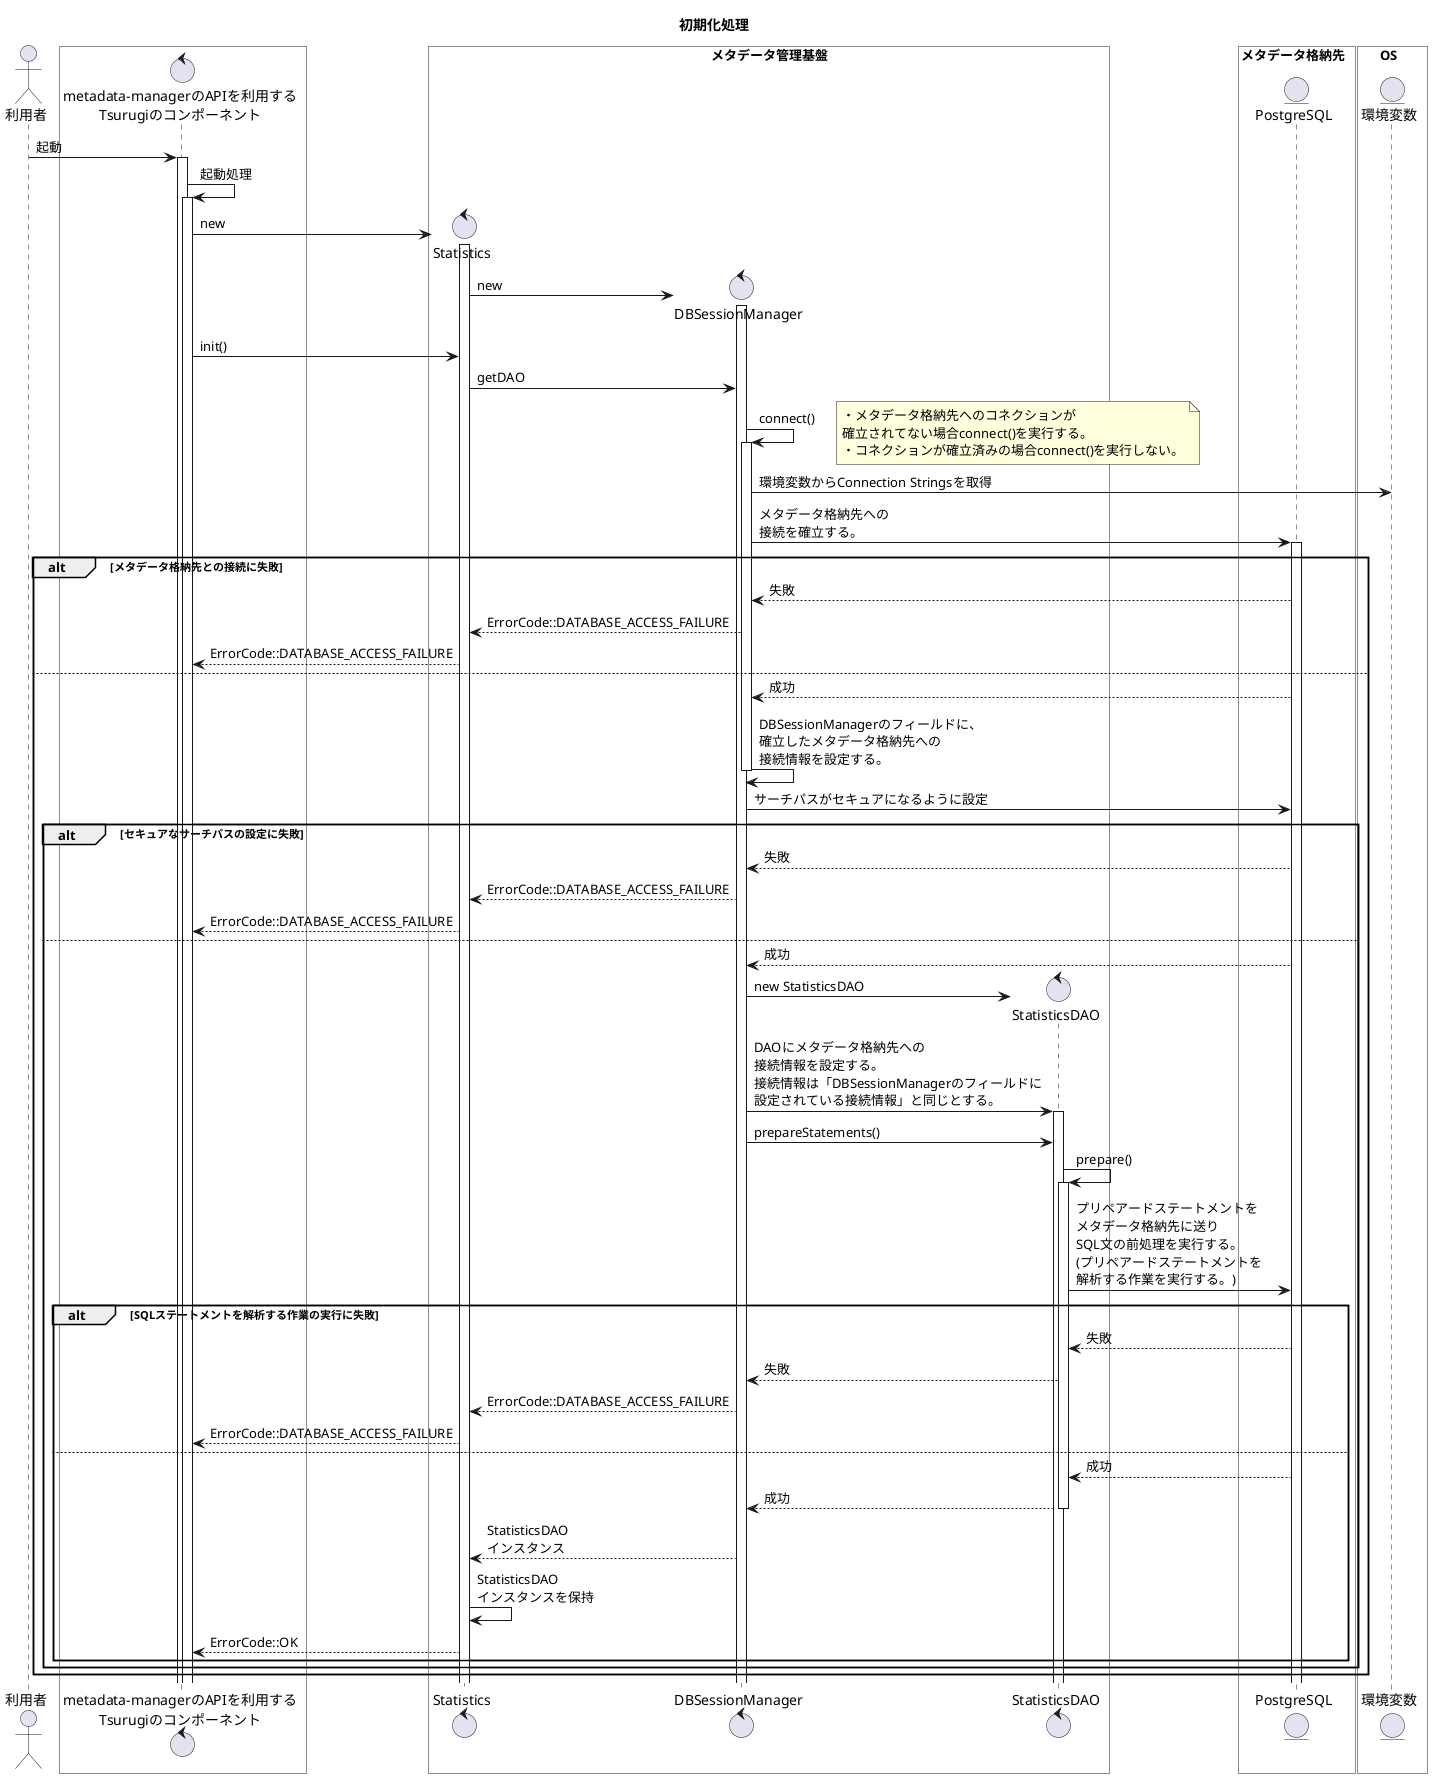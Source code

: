 @startuml
title 初期化処理

actor 利用者 as user
box #White
control "metadata-managerのAPIを利用する\nTsurugiのコンポーネント" as ogawayama
end box
box "メタデータ管理基盤" #White
control "Statistics" as Statistics
control "DBSessionManager" as DBSessionManager
control "StatisticsDAO" as StatisticsDAO
end box
box メタデータ格納先  #White
entity "PostgreSQL" as metadata_storage
end box
box OS  #White
entity "環境変数" as env_variable
end box

user -> ogawayama : 起動
activate ogawayama
ogawayama -> ogawayama : 起動処理
activate ogawayama
create Statistics
ogawayama -> Statistics : new
activate Statistics
create DBSessionManager
Statistics -> DBSessionManager : new
activate DBSessionManager
ogawayama -> Statistics : init()
Statistics -> DBSessionManager : getDAO
DBSessionManager -> DBSessionManager : connect()
note right
・メタデータ格納先へのコネクションが
確立されてない場合connect()を実行する。
・コネクションが確立済みの場合connect()を実行しない。
end note
activate DBSessionManager
DBSessionManager -> env_variable : 環境変数からConnection Stringsを取得
DBSessionManager -> metadata_storage : メタデータ格納先への\n接続を確立する。
activate metadata_storage
alt メタデータ格納先との接続に失敗
DBSessionManager <-- metadata_storage : 失敗
Statistics <-- DBSessionManager : ErrorCode::DATABASE_ACCESS_FAILURE
ogawayama <-- Statistics : ErrorCode::DATABASE_ACCESS_FAILURE
else
DBSessionManager <-- metadata_storage : 成功
DBSessionManager -> DBSessionManager : DBSessionManagerのフィールドに、\n確立したメタデータ格納先への\n接続情報を設定する。
deactivate DBSessionManager
DBSessionManager -> metadata_storage : サーチパスがセキュアになるように設定
alt セキュアなサーチパスの設定に失敗
DBSessionManager <-- metadata_storage : 失敗
Statistics <-- DBSessionManager : ErrorCode::DATABASE_ACCESS_FAILURE
ogawayama <-- Statistics : ErrorCode::DATABASE_ACCESS_FAILURE
else
DBSessionManager <-- metadata_storage : 成功
create StatisticsDAO
DBSessionManager -> StatisticsDAO : new StatisticsDAO
DBSessionManager -> StatisticsDAO : DAOにメタデータ格納先への\n接続情報を設定する。\n接続情報は「DBSessionManagerのフィールドに\n設定されている接続情報」と同じとする。
activate StatisticsDAO
DBSessionManager -> StatisticsDAO : prepareStatements()
StatisticsDAO -> StatisticsDAO : prepare()
activate StatisticsDAO
StatisticsDAO -> metadata_storage : プリペアードステートメントを\nメタデータ格納先に送り\nSQL文の前処理を実行する。\n(プリペアードステートメントを\n解析する作業を実行する。)

alt SQLステートメントを解析する作業の実行に失敗
StatisticsDAO <-- metadata_storage :失敗
DBSessionManager <-- StatisticsDAO : 失敗
Statistics <-- DBSessionManager : ErrorCode::DATABASE_ACCESS_FAILURE
ogawayama <-- Statistics : ErrorCode::DATABASE_ACCESS_FAILURE
else
StatisticsDAO <-- metadata_storage : 成功
DBSessionManager <-- StatisticsDAO : 成功
deactivate StatisticsDAO
Statistics <-- DBSessionManager : StatisticsDAO\nインスタンス
Statistics -> Statistics : StatisticsDAO\nインスタンスを保持
ogawayama <-- Statistics : ErrorCode::OK
end
end
end

@enduml

@startuml
title 終了処理

box #White
control "metadata-managerのAPIを利用する\nTsurugiのコンポーネント" as ogawayama
end box
box "メタデータ管理基盤" #White
control "Statistics" as Statistics
control "DBSessionManager" as DBSessionManager
end box
box メタデータ格納先  #White
entity "PostgreSQL" as metadata_storage
end box

activate ogawayama
ogawayama -> Statistics : デストラクタを呼ぶ
activate Statistics
Statistics -> DBSessionManager : close()
activate DBSessionManager
DBSessionManager -> metadata_storage : メタデータ格納先との\nコネクションを切断する。
activate metadata_storage
DBSessionManager <-- metadata_storage : 成功 or 失敗
deactivate metadata_storage
Statistics <-- DBSessionManager : ErrorCode::OK or\n ErrorCode::DATABASE_ACCESS_FAILURE
deactivate DBSessionManager
deactivate Statistics
deactivate DBSessionManager
@enduml

@startuml
title UPSERT_UPDATE_DELETE_API_共通シーケンス_開始・終了処理

box #White
control "metadata-managerのAPIを利用する\nTsurugiのコンポーネント" as ogawayama
end box
box "メタデータ管理基盤" #White
control "Statistics" as Statistics
control "DBSessionManager" as DBSessionManager
control "StatisticsDAO" as StatisticsDAO
end box
box メタデータ格納先  #White
entity "PostgreSQL" as metadata_storage
end box

activate ogawayama
ogawayama -> Statistics : メタデータ格納先に対して\nUPSERT/UPDATE/DELETEを\n発行するAPI実行
activate Statistics
Statistics -> DBSessionManager : startTransaction()
activate DBSessionManager
DBSessionManager -> metadata_storage : begin transaction
activate metadata_storage
alt begin transaction失敗
DBSessionManager <-- metadata_storage : 失敗
Statistics <-- DBSessionManager : 失敗
ogawayama <-- Statistics : ErrorCode::DATABASE_ACCESS_FAILURE
else
DBSessionManager <-- metadata_storage : 成功
deactivate metadata_storage
Statistics <-- DBSessionManager : 成功
deactivate DBSessionManager
Statistics -> StatisticsDAO : UPSERT or UPDATE or DELETE
activate StatisticsDAO
StatisticsDAO -> metadata_storage : UPSERT or UPDATE or DELETEの\nプリペアードステートメントを実行

alt UPSERT or UPDATE or DELETE失敗
activate metadata_storage
StatisticsDAO <-- metadata_storage : UPSERT or UPDATE or DELETE失敗
Statistics <-- StatisticsDAO : UPSERT or UPDATE or DELETE失敗
Statistics -> DBSessionManager : rollback()
activate DBSessionManager
DBSessionManager -> metadata_storage : rollback
alt rollback失敗
DBSessionManager <-- metadata_storage : rollback失敗
Statistics <-- DBSessionManager : rollback失敗
deactivate DBSessionManager
ogawayama <-- Statistics : ErrorCode::DATABASE_ACCESS_FAILURE
else
DBSessionManager <-- metadata_storage : rollback成功
Statistics <-- DBSessionManager : rollback成功
deactivate DBSessionManager
ogawayama <-- Statistics : ErrorCode
end
else
StatisticsDAO <-- metadata_storage : UPSERT or UPDATE or DELETE成功
Statistics <-- StatisticsDAO : UPSERT or UPDATE or DELETE成功
deactivate StatisticsDAO
Statistics -> DBSessionManager : commit()
activate DBSessionManager
DBSessionManager -> metadata_storage : commit
alt commit失敗
DBSessionManager <-- metadata_storage : commit失敗
Statistics <-- DBSessionManager : commit失敗
ogawayama <-- Statistics : ErrorCode::DATABASE_ACCESS_FAILURE
else
DBSessionManager <-- metadata_storage : commit成功
deactivate metadata_storage
Statistics <-- DBSessionManager : commit成功
deactivate DBSessionManager
ogawayama <-- Statistics : ErrorCode::OK
deactivate Statistics
end
end
end
@enduml

@startuml
title 1カラムの列統計登録・更新（input：テーブルID・カラム番号）

box #White
control "metadata-managerのAPIを利用する\nTsurugiのコンポーネント" as ogawayama
end box
box "メタデータ管理基盤" #White
control "Statistics" as Statistics
control "DBSessionManager" as DBSessionManager
control "StatisticsDAO" as StatisticsDAO
end box
box メタデータ格納先  #White
entity "PostgreSQL" as metadata_storage
end box

activate ogawayama
ogawayama -> ogawayama : 1カラム単位の列統計 計算
ogawayama -> Statistics : addOneColumnStatistic\n(table_id,\n ordinal_position,\n column_statistic)
activate Statistics
Statistics -> DBSessionManager : startTransaction()
activate DBSessionManager
DBSessionManager -> metadata_storage : begin transaction
activate metadata_storage
DBSessionManager <-- metadata_storage: 成功 or 失敗
deactivate metadata_storage
Statistics <-- DBSessionManager : 成功 or 失敗
deactivate DBSessionManager
Statistics -> StatisticsDAO : upsert(table_id, ordinal_position, column_statistic)
note right
引数column_statisticを基に、
メタデータ格納先の列統計テーブル
【tsurugi_statistic】に対して、
引数テーブルID・カラム番号に
一致するレコードを新規登録または更新する。
end note
activate StatisticsDAO
StatisticsDAO -> metadata_storage : upsertのプリペアード\nステートメントを実行
note right
insert into tsurugi_catalog.tsurugi_statistic 
(tableId, ordinalPosition, columnStatistic) 
values (?, ?, ..., ?)
on conflict (tableId, ordinalPosition) 
do update set tableId=?, ordinalPosition=?,
columnStatistic=?;
end note
activate metadata_storage
StatisticsDAO <-- metadata_storage : 成功 or 失敗
note right
これ以降のシーケンス
の詳細は、共通シーケンスを参照
end note
deactivate metadata_storage
Statistics <-- StatisticsDAO : 成功 or 失敗
deactivate StatisticsDAO
Statistics -> DBSessionManager : commit() or rollback()
activate DBSessionManager
DBSessionManager -> metadata_storage : commit or rollback
activate metadata_storage
DBSessionManager <-- metadata_storage : 成功 or 失敗
deactivate metadata_storage
Statistics <-- DBSessionManager : 成功 or 失敗
deactivate DBSessionManager
ogawayama <-- Statistics : ErrorCode
deactivate Statistics
@enduml

@startuml
title 1テーブルの表統計登録・更新（input：テーブルID・行数）

box #White
control "metadata-managerのAPIを利用する\nTsurugiのコンポーネント" as ogawayama
end box
box "メタデータ管理基盤" #White
control "Statistics" as Statistics
control "DBSessionManager" as DBSessionManager
control "TablesDAO" as TablesDAO
end box
box メタデータ格納先  #White
entity "PostgreSQL" as metadata_storage
end box

activate ogawayama
ogawayama -> ogawayama : 1テーブル単位の行数を計算
ogawayama -> Statistics : addTableStatistic\n(table_id, reltuples)
activate Statistics
Statistics -> DBSessionManager : startTransaction()
activate DBSessionManager
DBSessionManager -> metadata_storage : begin transaction
activate metadata_storage
DBSessionManager <-- metadata_storage: 成功 or 失敗
deactivate metadata_storage
Statistics <-- DBSessionManager : 成功 or 失敗
deactivate DBSessionManager
Statistics -> TablesDAO : update(table_id, reltuples)
activate TablesDAO
note right
引数reltuplesを基に、
Tableメタデータテーブル【tsurugi_class】において
引数table_idに一致するレコードの
列reltuplesを更新する。
end note
TablesDAO -> metadata_storage : updateのプリペアード\nステートメントを実行
note right
update tsurugi_catalog.tsurugi_class 
set reltuples = ? 
where id = ?;
end note
activate metadata_storage
TablesDAO <-- metadata_storage : 成功 or 失敗
note right
これ以降のシーケンスの詳細は、
共通シーケンスを参照
end note
deactivate metadata_storage
Statistics <-- TablesDAO : 成功 or 失敗
deactivate TablesDAO
Statistics -> DBSessionManager : commit() or rollback()
activate DBSessionManager
DBSessionManager -> metadata_storage : commit or rollback
activate metadata_storage
DBSessionManager <-- metadata_storage : 成功 or 失敗
deactivate metadata_storage
Statistics <-- DBSessionManager : 成功 or 失敗
deactivate DBSessionManager
ogawayama <-- Statistics : ErrorCode
deactivate Statistics

@enduml

@startuml
title 1テーブルの表統計登録・更新（input：テーブル名・行数、output：テーブルID）

box #White
control "metadata-managerのAPIを利用する\nTsurugiのコンポーネント" as ogawayama
end box
box "メタデータ管理基盤" #White
control "Statistics" as Statistics
control "DBSessionManager" as DBSessionManager
control "TablesDAO" as TablesDAO
end box
box メタデータ格納先  #White
entity "PostgreSQL" as metadata_storage
end box

activate ogawayama
ogawayama -> ogawayama : 1テーブル単位の行数を計算
ogawayama -> Statistics : addTableStatistic\n(table_name, reltuples)
activate Statistics
Statistics -> DBSessionManager : startTransaction()
activate DBSessionManager
DBSessionManager -> metadata_storage : begin transaction
activate metadata_storage
DBSessionManager <-- metadata_storage: 成功 or 失敗
deactivate metadata_storage
Statistics <-- DBSessionManager : 成功 or 失敗
deactivate DBSessionManager
Statistics -> TablesDAO : update(table_name, reltuples)
activate TablesDAO
note right
引数table_name、reltuplesを基に、
Tableメタデータテーブル【tsurugi_class】において
引数table_nameに一致するレコードの
列reltuplesを更新する。
end note
TablesDAO -> metadata_storage : updateのプリペアード\nステートメントを実行
note right
update tsurugi_catalog.tsurugi_class 
set reltuples = ? 
where name = ? RETURNING id;
end note
activate metadata_storage
TablesDAO <-- metadata_storage : 成功 or 失敗
note right
これ以降のシーケンスの詳細は、
共通シーケンスを参照
end note
deactivate metadata_storage
Statistics <-- TablesDAO : 成功 or 失敗
deactivate TablesDAO
Statistics -> DBSessionManager : commit() or rollback()
activate DBSessionManager
DBSessionManager -> metadata_storage : commit or rollback
activate metadata_storage
DBSessionManager <-- metadata_storage : 成功 or 失敗
deactivate metadata_storage
Statistics <-- DBSessionManager : 成功 or 失敗
deactivate DBSessionManager
ogawayama <-- Statistics : ErrorCode、テーブルID
deactivate Statistics

@enduml

@startuml
title 1テーブルの全列統計参照（input：テーブルID）

box #White
control "metadata-managerのAPIを利用する\nTsurugiのコンポーネント" as ogawayama
end box
box "メタデータ管理基盤" #White
control "Statistics" as Statistics
control "StatisticsDAO" as StatisticsDAO
end box
box メタデータ格納先  #White
entity "PostgreSQL" as metadata_storage
end box

activate ogawayama
ogawayama -> Statistics : getAllColumnTableStatistics\n(table_id, column_statistics)
activate Statistics

Statistics -> StatisticsDAO : select(table_id)
note right
メタデータ格納先の列統計テーブル【tsurugi_statistic】から、
テーブルIDが、引数テーブルIDに一致する全レコードを取得する。
end note
activate StatisticsDAO
StatisticsDAO -> metadata_storage : selectのプリペアード\nステートメントを実行
note right
select * 
from tsurugi_catalog.tsurugi_statistic
where tableId = ?;
end note
alt select失敗
activate metadata_storage
StatisticsDAO <-- metadata_storage : select失敗
Statistics <-- StatisticsDAO : select失敗
ogawayama <-- Statistics : ErrorCode
else
StatisticsDAO <-- metadata_storage : 全カラムのカラム番号と\nその列統計
deactivate metadata_storage
Statistics <-- StatisticsDAO : 全カラムのカラム番号と\nその列統計
deactivate StatisticsDAO
ogawayama <-- Statistics : ErrorCode::OK、\n全カラムのカラム番号と\nその列統計
deactivate Statistics
end
@enduml


@startuml
title 1カラムの列統計参照（input：テーブルID・カラム番号）

box #White
control "metadata-managerのAPIを利用する\nTsurugiのコンポーネント" as ogawayama
end box
box "メタデータ管理基盤" #White
control "Statistics" as Statistics
control "StatisticsDAO" as StatisticsDAO
end box
box メタデータ格納先  #White
entity "PostgreSQL" as metadata_storage
end box

activate ogawayama
ogawayama -> Statistics : getOneColumnStatistic\n(table_id,\n ordinal_position,\n column_statistic)
activate Statistics
Statistics -> StatisticsDAO : select(table_id, ordinal_position)
note right
メタデータ格納先の列統計テーブル
【tsurugi_statistic】から、
テーブルID・カラム番号が、
引数テーブルID・カラム番号それぞれに
一致するレコードを取得する。
end note
activate StatisticsDAO
StatisticsDAO -> metadata_storage : selectのプリペアード\nステートメントを実行
note right
select * from 
tsurugi_catalog.tsurugi_statistic
where tableId = ? 
and ordinalPosition = ?;
end note
alt select失敗
activate metadata_storage
StatisticsDAO <-- metadata_storage : select失敗
Statistics <-- StatisticsDAO : select失敗
ogawayama <-- Statistics : ErrorCode
else
StatisticsDAO <-- metadata_storage : 1カラムの列統計全項目の値
deactivate metadata_storage
Statistics <-- StatisticsDAO : 1カラムの列統計全項目の値
deactivate StatisticsDAO
ogawayama <-- Statistics : ErrorCode::OK、\n1カラムの列統計全項目の値
deactivate Statistics
end
@enduml

@startuml
title 1テーブルの表統計参照（input：テーブルID）

box #White
control "metadata-managerのAPIを利用する\nTsurugiのコンポーネント" as ogawayama
end box
box "メタデータ管理基盤" #White
control "Statistics" as Statistics
control "TablesDAO" as TablesDAO
end box
box メタデータ格納先  #White
entity "PostgreSQL" as metadata_storage
end box

activate ogawayama
ogawayama -> Statistics : getTableStatistic\n(table_id, table_statistic)
activate Statistics
note right
メタデータ格納先のTableメタデータテーブル【tsurugi_class】から、
テーブルIDが引数table_idに一致する
Tableメタデータ全項目の値を取得する。
end note
Statistics -> TablesDAO : select(table_id)
activate TablesDAO
TablesDAO -> metadata_storage : selectのプリペアード\nステートメントを実行
note right
select * from 
tsurugi_catalog.tsurugi_class
where id = ?;
end note
activate metadata_storage
alt select失敗
TablesDAO <-- metadata_storage : select失敗
Statistics <-- TablesDAO : select失敗
ogawayama <-- Statistics : ErrorCode
else
TablesDAO <-- metadata_storage : Tableメタデータ全項目の値
deactivate metadata_storage
Statistics <-- TablesDAO : Tableメタデータ全項目の値
deactivate TablesDAO
ogawayama <-- Statistics : ErrorCode::OK、\nTableメタデータ全項目の値
deactivate Statistics
end
@enduml

@startuml
title 1テーブルの表統計参照（input：テーブル名、output：テーブルID・行数）

box #White
control "metadata-managerのAPIを利用する\nTsurugiのコンポーネント" as ogawayama
end box
box "メタデータ管理基盤" #White
control "Statistics" as Statistics
control "TablesDAO" as TablesDAO
end box
box メタデータ格納先  #White
entity "PostgreSQL" as metadata_storage
end box

activate ogawayama
ogawayama -> Statistics : getTableStatistic\n(table_name, table_statistic)
activate Statistics
note right
メタデータ格納先のTableメタデータテーブル【tsurugi_class】から、
テーブルIDが引数table_nameに一致する
Tableメタデータ全項目の値を取得する。
end note
Statistics -> TablesDAO : select(table_name)
activate TablesDAO
TablesDAO -> metadata_storage : selectのプリペアード\nステートメントを実行
note right
select * from 
tsurugi_catalog.tsurugi_class
where name = ?;
end note
activate metadata_storage
alt select失敗
TablesDAO <-- metadata_storage : select失敗
Statistics <-- TablesDAO : select失敗
ogawayama <-- Statistics : ErrorCode
else
TablesDAO <-- metadata_storage : Tableメタデータ全項目の値
deactivate metadata_storage
Statistics <-- TablesDAO : Tableメタデータ全項目の値
deactivate TablesDAO
ogawayama <-- Statistics : ErrorCode::OK、\nTableメタデータ全項目の値
deactivate Statistics
end
@enduml


@startuml
title 1テーブルの全列統計削除（input：テーブルID）

box #White
control "metadata-managerのAPIを利用する\nTsurugiのコンポーネント" as ogawayama
end box
box "メタデータ管理基盤" #White
control "Statistics" as Statistics
control "DBSessionManager" as DBSessionManager
control "StatisticsDAO" as StatisticsDAO
end box
box メタデータ格納先  #White
entity "PostgreSQL" as metadata_storage
end box

activate ogawayama
ogawayama -> Statistics : removeAllColumnStatistics\n(table_id)
activate Statistics
Statistics -> DBSessionManager : startTransaction()
activate DBSessionManager
DBSessionManager -> metadata_storage : begin transaction
activate metadata_storage
DBSessionManager <-- metadata_storage: 成功 or 失敗
deactivate metadata_storage
Statistics <-- DBSessionManager : 成功 or 失敗
deactivate DBSessionManager
Statistics -> StatisticsDAO : delete(table_id)
note right
メタデータ格納先の列統計テーブル
【tsurugi_statistic】から、
テーブルIDが引数table_idに
一致する全レコードを削除する。
end note
activate StatisticsDAO
StatisticsDAO -> metadata_storage : deleteのプリペアード\nステートメントを実行
note right
delete from 
tsurugi_catalog.tsurugi_statistic
where tableId = ?;
end note
activate metadata_storage
StatisticsDAO <-- metadata_storage : 成功 or 失敗
note right
これ以降のシーケンスの詳細は、
共通シーケンスを参照
end note
deactivate metadata_storage
Statistics <-- StatisticsDAO : 成功 or 失敗
deactivate StatisticsDAO
Statistics -> DBSessionManager : commit() or rollback()
activate DBSessionManager
DBSessionManager -> metadata_storage : commit or rollback
activate metadata_storage
DBSessionManager <-- metadata_storage : 成功 or 失敗
deactivate metadata_storage
Statistics <-- DBSessionManager : 成功 or 失敗
deactivate DBSessionManager
ogawayama <-- Statistics : ErrorCode
deactivate Statistics
@enduml

@startuml
title 1カラムの列統計削除（input：テーブルID・カラム番号）

box #White
control "metadata-managerのAPIを利用する\nTsurugiのコンポーネント" as ogawayama
end box
box "メタデータ管理基盤" #White
control "Statistics" as Statistics
control "DBSessionManager" as DBSessionManager
control "StatisticsDAO" as StatisticsDAO
end box
box メタデータ格納先  #White
entity "PostgreSQL" as metadata_storage
end box

activate ogawayama
ogawayama -> Statistics : removeOneColumnStatistic\n(table_id, ordinal_position)
activate Statistics
Statistics -> DBSessionManager : startTransaction()
activate DBSessionManager
DBSessionManager -> metadata_storage : begin transaction
activate metadata_storage
DBSessionManager <-- metadata_storage: 成功 or 失敗
deactivate metadata_storage
Statistics <-- DBSessionManager : 成功 or 失敗
deactivate DBSessionManager
Statistics -> StatisticsDAO : delete(table_id, ordinal_position)
note right
メタデータ格納先の列統計テーブル
【tsurugi_statistic】から、
テーブルID・カラム番号が
引数table_id・ordinal_position
に一致する全レコードを削除する。
end note
activate StatisticsDAO
StatisticsDAO -> metadata_storage : deleteのプリペアード\nステートメントを実行
note right
delete from 
tsurugi_catalog.tsurugi_statistic
where tableId = ? 
and ordinalPosition = ?;
end note
activate metadata_storage
StatisticsDAO <-- metadata_storage : 成功 or 失敗
note right
これ以降のシーケンスの詳細は、
共通シーケンスを参照
end note
deactivate metadata_storage
Statistics <-- StatisticsDAO : 成功 or 失敗
deactivate StatisticsDAO
Statistics -> DBSessionManager : commit() or rollback()
activate DBSessionManager
DBSessionManager -> metadata_storage : commit or rollback
activate metadata_storage
DBSessionManager <-- metadata_storage : 成功 or 失敗
deactivate metadata_storage
Statistics <-- DBSessionManager : 成功 or 失敗
deactivate DBSessionManager
ogawayama <-- Statistics : ErrorCode
deactivate Statistics
@enduml
